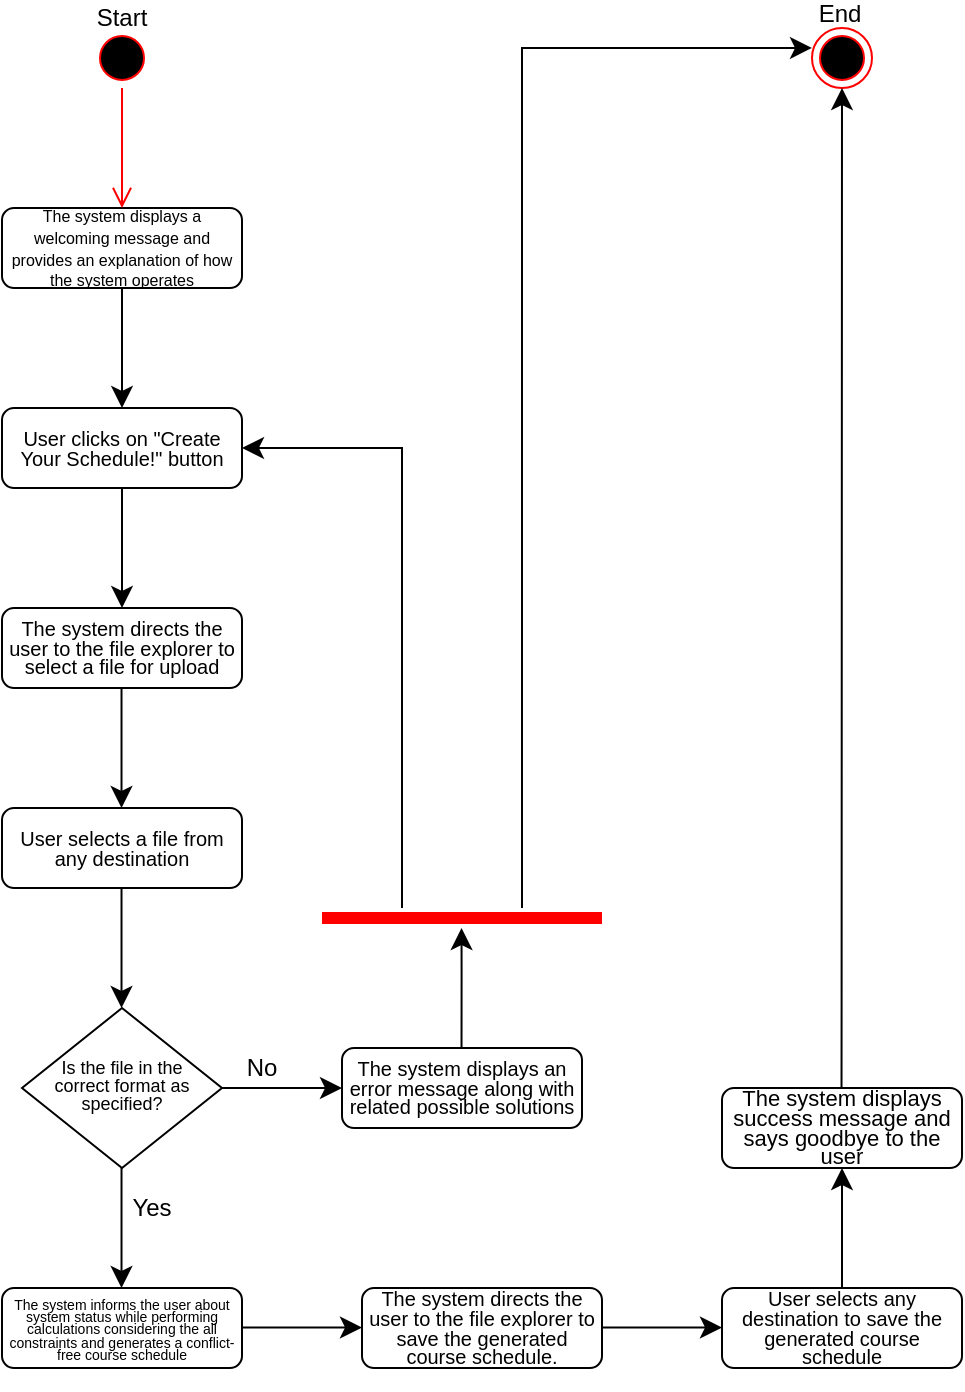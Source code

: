 <mxfile version="22.1.2" type="device">
  <diagram id="C5RBs43oDa-KdzZeNtuy" name="Page-1">
    <mxGraphModel dx="2058" dy="1188" grid="1" gridSize="10" guides="1" tooltips="1" connect="1" arrows="1" fold="1" page="1" pageScale="1" pageWidth="827" pageHeight="1169" math="0" shadow="0">
      <root>
        <mxCell id="WIyWlLk6GJQsqaUBKTNV-0" />
        <mxCell id="WIyWlLk6GJQsqaUBKTNV-1" parent="WIyWlLk6GJQsqaUBKTNV-0" />
        <mxCell id="WIyWlLk6GJQsqaUBKTNV-3" value="&lt;p style=&quot;line-height: 80%;&quot;&gt;&lt;font style=&quot;font-size: 8px;&quot;&gt;The system displays a welcoming message and provides an explanation of how the system operates&lt;/font&gt;&lt;/p&gt;" style="rounded=1;whiteSpace=wrap;html=1;fontSize=12;glass=0;strokeWidth=1;shadow=0;" parent="WIyWlLk6GJQsqaUBKTNV-1" vertex="1">
          <mxGeometry x="160" y="120" width="120" height="40" as="geometry" />
        </mxCell>
        <mxCell id="WIyWlLk6GJQsqaUBKTNV-10" value="&lt;p style=&quot;line-height: 69%;&quot;&gt;&lt;font style=&quot;font-size: 9px;&quot;&gt;Is the file in the correct format as specified?&lt;/font&gt;&lt;/p&gt;" style="rhombus;whiteSpace=wrap;html=1;shadow=0;fontFamily=Helvetica;fontSize=12;align=center;strokeWidth=1;spacing=6;spacingTop=-4;" parent="WIyWlLk6GJQsqaUBKTNV-1" vertex="1">
          <mxGeometry x="170" y="520" width="100" height="80" as="geometry" />
        </mxCell>
        <mxCell id="UXahp4c9VHRSl0dxg9RA-1" value="" style="edgeStyle=segmentEdgeStyle;endArrow=classic;html=1;curved=0;rounded=0;endSize=8;startSize=8;exitX=0.5;exitY=1;exitDx=0;exitDy=0;entryX=0.5;entryY=0;entryDx=0;entryDy=0;" parent="WIyWlLk6GJQsqaUBKTNV-1" source="WIyWlLk6GJQsqaUBKTNV-3" target="UXahp4c9VHRSl0dxg9RA-4" edge="1">
          <mxGeometry width="50" height="50" relative="1" as="geometry">
            <mxPoint x="530" y="280" as="sourcePoint" />
            <mxPoint x="530" y="210" as="targetPoint" />
          </mxGeometry>
        </mxCell>
        <mxCell id="UXahp4c9VHRSl0dxg9RA-2" value="" style="ellipse;html=1;shape=startState;fillColor=#000000;strokeColor=#ff0000;" parent="WIyWlLk6GJQsqaUBKTNV-1" vertex="1">
          <mxGeometry x="205" y="30" width="30" height="30" as="geometry" />
        </mxCell>
        <mxCell id="UXahp4c9VHRSl0dxg9RA-3" value="" style="edgeStyle=orthogonalEdgeStyle;html=1;verticalAlign=bottom;endArrow=open;endSize=8;strokeColor=#ff0000;rounded=0;entryX=0.5;entryY=0;entryDx=0;entryDy=0;" parent="WIyWlLk6GJQsqaUBKTNV-1" source="UXahp4c9VHRSl0dxg9RA-2" target="WIyWlLk6GJQsqaUBKTNV-3" edge="1">
          <mxGeometry relative="1" as="geometry">
            <mxPoint x="220" y="60" as="targetPoint" />
          </mxGeometry>
        </mxCell>
        <mxCell id="UXahp4c9VHRSl0dxg9RA-4" value="&lt;p style=&quot;line-height: 80%;&quot;&gt;&lt;font style=&quot;font-size: 10px;&quot;&gt;User clicks on &quot;Create Your Schedule!&quot; button&lt;/font&gt;&lt;/p&gt;" style="rounded=1;whiteSpace=wrap;html=1;fontSize=12;glass=0;strokeWidth=1;shadow=0;" parent="WIyWlLk6GJQsqaUBKTNV-1" vertex="1">
          <mxGeometry x="160" y="220" width="120" height="40" as="geometry" />
        </mxCell>
        <mxCell id="UXahp4c9VHRSl0dxg9RA-5" value="" style="edgeStyle=segmentEdgeStyle;endArrow=classic;html=1;curved=0;rounded=0;endSize=8;startSize=8;exitX=0.5;exitY=1;exitDx=0;exitDy=0;" parent="WIyWlLk6GJQsqaUBKTNV-1" source="UXahp4c9VHRSl0dxg9RA-4" edge="1">
          <mxGeometry width="50" height="50" relative="1" as="geometry">
            <mxPoint x="219.76" y="270" as="sourcePoint" />
            <mxPoint x="220" y="320" as="targetPoint" />
          </mxGeometry>
        </mxCell>
        <mxCell id="UXahp4c9VHRSl0dxg9RA-6" value="&lt;p style=&quot;line-height: 80%;&quot;&gt;&lt;font style=&quot;font-size: 10px;&quot;&gt;The system directs the user to the file explorer to select a file for upload&lt;/font&gt;&lt;br&gt;&lt;/p&gt;" style="rounded=1;whiteSpace=wrap;html=1;fontSize=12;glass=0;strokeWidth=1;shadow=0;" parent="WIyWlLk6GJQsqaUBKTNV-1" vertex="1">
          <mxGeometry x="160" y="320" width="120" height="40" as="geometry" />
        </mxCell>
        <mxCell id="UXahp4c9VHRSl0dxg9RA-7" value="" style="edgeStyle=segmentEdgeStyle;endArrow=classic;html=1;curved=0;rounded=0;endSize=8;startSize=8;exitX=0.5;exitY=1;exitDx=0;exitDy=0;" parent="WIyWlLk6GJQsqaUBKTNV-1" edge="1">
          <mxGeometry width="50" height="50" relative="1" as="geometry">
            <mxPoint x="219.76" y="360" as="sourcePoint" />
            <mxPoint x="219.76" y="420" as="targetPoint" />
          </mxGeometry>
        </mxCell>
        <mxCell id="UXahp4c9VHRSl0dxg9RA-8" value="&lt;p style=&quot;line-height: 80%;&quot;&gt;&lt;span style=&quot;font-size: 10px;&quot;&gt;User selects a file from any destination&lt;/span&gt;&lt;/p&gt;" style="rounded=1;whiteSpace=wrap;html=1;fontSize=12;glass=0;strokeWidth=1;shadow=0;" parent="WIyWlLk6GJQsqaUBKTNV-1" vertex="1">
          <mxGeometry x="160" y="420" width="120" height="40" as="geometry" />
        </mxCell>
        <mxCell id="UXahp4c9VHRSl0dxg9RA-9" value="" style="edgeStyle=segmentEdgeStyle;endArrow=classic;html=1;curved=0;rounded=0;endSize=8;startSize=8;exitX=0.5;exitY=1;exitDx=0;exitDy=0;" parent="WIyWlLk6GJQsqaUBKTNV-1" edge="1">
          <mxGeometry width="50" height="50" relative="1" as="geometry">
            <mxPoint x="219.76" y="460" as="sourcePoint" />
            <mxPoint x="219.76" y="520" as="targetPoint" />
          </mxGeometry>
        </mxCell>
        <mxCell id="UXahp4c9VHRSl0dxg9RA-10" value="" style="edgeStyle=segmentEdgeStyle;endArrow=classic;html=1;curved=0;rounded=0;endSize=8;startSize=8;exitX=1;exitY=0.5;exitDx=0;exitDy=0;" parent="WIyWlLk6GJQsqaUBKTNV-1" source="WIyWlLk6GJQsqaUBKTNV-10" edge="1">
          <mxGeometry width="50" height="50" relative="1" as="geometry">
            <mxPoint x="360" y="540" as="sourcePoint" />
            <mxPoint x="330" y="560" as="targetPoint" />
          </mxGeometry>
        </mxCell>
        <mxCell id="UXahp4c9VHRSl0dxg9RA-11" value="&lt;p style=&quot;line-height: 80%;&quot;&gt;&lt;font style=&quot;font-size: 10px;&quot;&gt;The system displays an error message along with related possible solutions&lt;/font&gt;&lt;br&gt;&lt;/p&gt;" style="rounded=1;whiteSpace=wrap;html=1;fontSize=12;glass=0;strokeWidth=1;shadow=0;" parent="WIyWlLk6GJQsqaUBKTNV-1" vertex="1">
          <mxGeometry x="330" y="540" width="120" height="40" as="geometry" />
        </mxCell>
        <mxCell id="UXahp4c9VHRSl0dxg9RA-12" value="No" style="text;html=1;strokeColor=none;fillColor=none;align=center;verticalAlign=middle;whiteSpace=wrap;rounded=0;" parent="WIyWlLk6GJQsqaUBKTNV-1" vertex="1">
          <mxGeometry x="270" y="540" width="40" height="20" as="geometry" />
        </mxCell>
        <mxCell id="UXahp4c9VHRSl0dxg9RA-13" value="" style="edgeStyle=segmentEdgeStyle;endArrow=classic;html=1;curved=0;rounded=0;endSize=8;startSize=8;" parent="WIyWlLk6GJQsqaUBKTNV-1" edge="1">
          <mxGeometry width="50" height="50" relative="1" as="geometry">
            <mxPoint x="389.76" y="540" as="sourcePoint" />
            <mxPoint x="389.76" y="480" as="targetPoint" />
            <Array as="points">
              <mxPoint x="389.76" y="502" />
            </Array>
          </mxGeometry>
        </mxCell>
        <mxCell id="UXahp4c9VHRSl0dxg9RA-14" value="" style="shape=line;html=1;strokeWidth=6;strokeColor=#ff0000;" parent="WIyWlLk6GJQsqaUBKTNV-1" vertex="1">
          <mxGeometry x="320" y="470" width="140" height="10" as="geometry" />
        </mxCell>
        <mxCell id="UXahp4c9VHRSl0dxg9RA-16" value="" style="edgeStyle=segmentEdgeStyle;endArrow=classic;html=1;curved=0;rounded=0;endSize=8;startSize=8;entryX=1;entryY=0.5;entryDx=0;entryDy=0;" parent="WIyWlLk6GJQsqaUBKTNV-1" source="UXahp4c9VHRSl0dxg9RA-14" target="UXahp4c9VHRSl0dxg9RA-4" edge="1">
          <mxGeometry width="50" height="50" relative="1" as="geometry">
            <mxPoint x="360" y="460" as="sourcePoint" />
            <mxPoint x="360" y="240" as="targetPoint" />
            <Array as="points">
              <mxPoint x="360" y="240" />
            </Array>
          </mxGeometry>
        </mxCell>
        <mxCell id="UXahp4c9VHRSl0dxg9RA-17" value="" style="edgeStyle=segmentEdgeStyle;endArrow=classic;html=1;curved=0;rounded=0;endSize=8;startSize=8;entryX=0;entryY=0.333;entryDx=0;entryDy=0;entryPerimeter=0;" parent="WIyWlLk6GJQsqaUBKTNV-1" source="UXahp4c9VHRSl0dxg9RA-14" target="UXahp4c9VHRSl0dxg9RA-18" edge="1">
          <mxGeometry width="50" height="50" relative="1" as="geometry">
            <mxPoint x="420" y="460" as="sourcePoint" />
            <mxPoint x="570" y="40" as="targetPoint" />
            <Array as="points">
              <mxPoint x="420" y="40" />
            </Array>
          </mxGeometry>
        </mxCell>
        <mxCell id="UXahp4c9VHRSl0dxg9RA-18" value="" style="ellipse;html=1;shape=endState;fillColor=#000000;strokeColor=#ff0000;" parent="WIyWlLk6GJQsqaUBKTNV-1" vertex="1">
          <mxGeometry x="565" y="30" width="30" height="30" as="geometry" />
        </mxCell>
        <mxCell id="UXahp4c9VHRSl0dxg9RA-19" value="" style="edgeStyle=segmentEdgeStyle;endArrow=classic;html=1;curved=0;rounded=0;endSize=8;startSize=8;exitX=0.5;exitY=1;exitDx=0;exitDy=0;" parent="WIyWlLk6GJQsqaUBKTNV-1" edge="1">
          <mxGeometry width="50" height="50" relative="1" as="geometry">
            <mxPoint x="219.76" y="600" as="sourcePoint" />
            <mxPoint x="219.76" y="660" as="targetPoint" />
          </mxGeometry>
        </mxCell>
        <mxCell id="UXahp4c9VHRSl0dxg9RA-20" value="Yes" style="text;html=1;strokeColor=none;fillColor=none;align=center;verticalAlign=middle;whiteSpace=wrap;rounded=0;" parent="WIyWlLk6GJQsqaUBKTNV-1" vertex="1">
          <mxGeometry x="220" y="610" width="30" height="20" as="geometry" />
        </mxCell>
        <mxCell id="UXahp4c9VHRSl0dxg9RA-21" value="&lt;p style=&quot;line-height: 44%;&quot;&gt;&lt;font style=&quot;font-size: 7px;&quot;&gt;The system informs the user about system status while performing calculations considering the all constraints and generates a conflict-free course schedule&lt;/font&gt;&lt;br&gt;&lt;/p&gt;" style="rounded=1;whiteSpace=wrap;html=1;fontSize=12;glass=0;strokeWidth=1;shadow=0;" parent="WIyWlLk6GJQsqaUBKTNV-1" vertex="1">
          <mxGeometry x="160" y="660" width="120" height="40" as="geometry" />
        </mxCell>
        <mxCell id="UXahp4c9VHRSl0dxg9RA-22" value="" style="edgeStyle=segmentEdgeStyle;endArrow=classic;html=1;curved=0;rounded=0;endSize=8;startSize=8;exitX=0.5;exitY=1;exitDx=0;exitDy=0;" parent="WIyWlLk6GJQsqaUBKTNV-1" edge="1">
          <mxGeometry width="50" height="50" relative="1" as="geometry">
            <mxPoint x="280" y="679.76" as="sourcePoint" />
            <mxPoint x="340" y="679.76" as="targetPoint" />
          </mxGeometry>
        </mxCell>
        <mxCell id="UXahp4c9VHRSl0dxg9RA-23" value="&lt;p style=&quot;line-height: 80%;&quot;&gt;&lt;font style=&quot;font-size: 10px;&quot;&gt;The system directs the user to the file explorer to save the generated course schedule.&lt;/font&gt;&lt;br&gt;&lt;/p&gt;" style="rounded=1;whiteSpace=wrap;html=1;fontSize=12;glass=0;strokeWidth=1;shadow=0;" parent="WIyWlLk6GJQsqaUBKTNV-1" vertex="1">
          <mxGeometry x="340" y="660" width="120" height="40" as="geometry" />
        </mxCell>
        <mxCell id="UXahp4c9VHRSl0dxg9RA-24" value="" style="edgeStyle=segmentEdgeStyle;endArrow=classic;html=1;curved=0;rounded=0;endSize=8;startSize=8;exitX=0.5;exitY=1;exitDx=0;exitDy=0;" parent="WIyWlLk6GJQsqaUBKTNV-1" edge="1">
          <mxGeometry width="50" height="50" relative="1" as="geometry">
            <mxPoint x="460" y="679.76" as="sourcePoint" />
            <mxPoint x="520" y="679.76" as="targetPoint" />
          </mxGeometry>
        </mxCell>
        <mxCell id="UXahp4c9VHRSl0dxg9RA-25" value="&lt;p style=&quot;line-height: 80%;&quot;&gt;&lt;span style=&quot;font-size: 10px;&quot;&gt;User selects any destination to save the generated course schedule&lt;/span&gt;&lt;/p&gt;" style="rounded=1;whiteSpace=wrap;html=1;fontSize=12;glass=0;strokeWidth=1;shadow=0;" parent="WIyWlLk6GJQsqaUBKTNV-1" vertex="1">
          <mxGeometry x="520" y="660" width="120" height="40" as="geometry" />
        </mxCell>
        <mxCell id="UXahp4c9VHRSl0dxg9RA-26" value="" style="edgeStyle=segmentEdgeStyle;endArrow=classic;html=1;curved=0;rounded=0;endSize=8;startSize=8;" parent="WIyWlLk6GJQsqaUBKTNV-1" edge="1">
          <mxGeometry width="50" height="50" relative="1" as="geometry">
            <mxPoint x="580" y="660" as="sourcePoint" />
            <mxPoint x="580" y="600" as="targetPoint" />
            <Array as="points">
              <mxPoint x="580" y="622" />
            </Array>
          </mxGeometry>
        </mxCell>
        <mxCell id="UXahp4c9VHRSl0dxg9RA-27" value="&lt;p style=&quot;line-height: 80%;&quot;&gt;&lt;font style=&quot;font-size: 11px;&quot;&gt;The system displays success message and says goodbye to the user&lt;/font&gt;&lt;/p&gt;" style="rounded=1;whiteSpace=wrap;html=1;fontSize=12;glass=0;strokeWidth=1;shadow=0;" parent="WIyWlLk6GJQsqaUBKTNV-1" vertex="1">
          <mxGeometry x="520" y="560" width="120" height="40" as="geometry" />
        </mxCell>
        <mxCell id="UXahp4c9VHRSl0dxg9RA-28" value="" style="edgeStyle=segmentEdgeStyle;endArrow=classic;html=1;curved=0;rounded=0;endSize=8;startSize=8;" parent="WIyWlLk6GJQsqaUBKTNV-1" edge="1">
          <mxGeometry width="50" height="50" relative="1" as="geometry">
            <mxPoint x="579.76" y="560" as="sourcePoint" />
            <mxPoint x="580" y="60" as="targetPoint" />
            <Array as="points">
              <mxPoint x="579.76" y="522" />
            </Array>
          </mxGeometry>
        </mxCell>
        <mxCell id="UXahp4c9VHRSl0dxg9RA-29" value="Start" style="text;html=1;strokeColor=none;fillColor=none;align=center;verticalAlign=middle;whiteSpace=wrap;rounded=0;" parent="WIyWlLk6GJQsqaUBKTNV-1" vertex="1">
          <mxGeometry x="205" y="20" width="30" height="10" as="geometry" />
        </mxCell>
        <mxCell id="UXahp4c9VHRSl0dxg9RA-31" value="End" style="text;html=1;strokeColor=none;fillColor=none;align=center;verticalAlign=middle;whiteSpace=wrap;rounded=0;" parent="WIyWlLk6GJQsqaUBKTNV-1" vertex="1">
          <mxGeometry x="564" y="18" width="30" height="10" as="geometry" />
        </mxCell>
      </root>
    </mxGraphModel>
  </diagram>
</mxfile>
